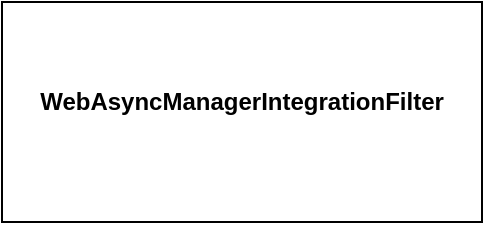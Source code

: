 <mxfile version="15.2.7" type="device" pages="15"><diagram id="CDHASTaZG1W1M6-19Dvs" name="1WebAsyncManagerIntegrationFilter"><mxGraphModel dx="3076" dy="822" grid="1" gridSize="10" guides="1" tooltips="1" connect="1" arrows="1" fold="1" page="1" pageScale="1" pageWidth="827" pageHeight="1169" math="0" shadow="0"><root><mxCell id="0"/><mxCell id="1" parent="0"/><mxCell id="lpNWAvURQ143gcRpuUO0-1" value="" style="rounded=0;whiteSpace=wrap;html=1;" parent="1" vertex="1"><mxGeometry x="-1654" y="390" width="240" height="110" as="geometry"/></mxCell><mxCell id="lpNWAvURQ143gcRpuUO0-2" value="&lt;b&gt;WebAsyncManagerIntegrationFilter&lt;/b&gt;" style="text;html=1;strokeColor=none;fillColor=none;align=center;verticalAlign=middle;whiteSpace=wrap;rounded=0;" parent="1" vertex="1"><mxGeometry x="-1554" y="430" width="40" height="20" as="geometry"/></mxCell></root></mxGraphModel></diagram><diagram id="y9rUuP9_CR2JdCeQjqZM" name="2SecurityContextPersistenceFilter"><mxGraphModel dx="2249" dy="822" grid="1" gridSize="10" guides="1" tooltips="1" connect="1" arrows="1" fold="1" page="1" pageScale="1" pageWidth="827" pageHeight="1169" math="0" shadow="0"><root><mxCell id="nPw9OD9ZOKnOKt0wCOEG-0"/><mxCell id="nPw9OD9ZOKnOKt0wCOEG-1" parent="nPw9OD9ZOKnOKt0wCOEG-0"/><mxCell id="Mt5CvQmysBewnJz1g6rm-0" value="" style="rounded=0;whiteSpace=wrap;html=1;" parent="nPw9OD9ZOKnOKt0wCOEG-1" vertex="1"><mxGeometry x="-827" y="240" width="240" height="110" as="geometry"/></mxCell><mxCell id="Mt5CvQmysBewnJz1g6rm-1" value="&lt;b&gt;SecurityContextPersistenceFilter&lt;/b&gt;" style="text;html=1;strokeColor=none;fillColor=none;align=center;verticalAlign=middle;whiteSpace=wrap;rounded=0;" parent="nPw9OD9ZOKnOKt0wCOEG-1" vertex="1"><mxGeometry x="-727" y="280" width="40" height="20" as="geometry"/></mxCell></root></mxGraphModel></diagram><diagram id="ye-0L0ZS2S3ITGx4m39e" name="3HeaderWriterFilter"><mxGraphModel dx="1422" dy="822" grid="1" gridSize="10" guides="1" tooltips="1" connect="1" arrows="1" fold="1" page="1" pageScale="1" pageWidth="827" pageHeight="1169" math="0" shadow="0"><root><mxCell id="Yi0b5yLJQoU2sPVuCHhi-0"/><mxCell id="Yi0b5yLJQoU2sPVuCHhi-1" parent="Yi0b5yLJQoU2sPVuCHhi-0"/><mxCell id="KJU-l1_racVkLsyfArTJ-0" value="" style="rounded=0;whiteSpace=wrap;html=1;" parent="Yi0b5yLJQoU2sPVuCHhi-1" vertex="1"><mxGeometry y="380" width="240" height="110" as="geometry"/></mxCell><mxCell id="KJU-l1_racVkLsyfArTJ-1" value="&lt;b&gt;HeaderWriterFilter&lt;/b&gt;" style="text;html=1;strokeColor=none;fillColor=none;align=center;verticalAlign=middle;whiteSpace=wrap;rounded=0;" parent="Yi0b5yLJQoU2sPVuCHhi-1" vertex="1"><mxGeometry x="100" y="420" width="40" height="20" as="geometry"/></mxCell></root></mxGraphModel></diagram><diagram id="K5c5nL1LK2ptvKIyj3_g" name="4CsrfFilter"><mxGraphModel dx="595" dy="822" grid="1" gridSize="10" guides="1" tooltips="1" connect="1" arrows="1" fold="1" page="1" pageScale="1" pageWidth="827" pageHeight="1169" math="0" shadow="0"><root><mxCell id="Q1-bQCOHu1Ej8k-zhJJZ-0"/><mxCell id="Q1-bQCOHu1Ej8k-zhJJZ-1" parent="Q1-bQCOHu1Ej8k-zhJJZ-0"/><mxCell id="WdU__7GXQjJLOE8lCIJL-0" value="" style="rounded=0;whiteSpace=wrap;html=1;" parent="Q1-bQCOHu1Ej8k-zhJJZ-1" vertex="1"><mxGeometry x="827" y="375" width="240" height="110" as="geometry"/></mxCell><mxCell id="WdU__7GXQjJLOE8lCIJL-1" value="&lt;b&gt;CsrfFilter&lt;/b&gt;" style="text;html=1;strokeColor=none;fillColor=none;align=center;verticalAlign=middle;whiteSpace=wrap;rounded=0;" parent="Q1-bQCOHu1Ej8k-zhJJZ-1" vertex="1"><mxGeometry x="927" y="415" width="40" height="20" as="geometry"/></mxCell></root></mxGraphModel></diagram><diagram id="bxtZ1QGfoT_zPZj6MSo0" name="5LogoutFilter"><mxGraphModel dx="-232" dy="822" grid="1" gridSize="10" guides="1" tooltips="1" connect="1" arrows="1" fold="1" page="1" pageScale="1" pageWidth="827" pageHeight="1169" math="0" shadow="0"><root><mxCell id="Dj-Czs8jM7S_7uDpRAHL-0"/><mxCell id="Dj-Czs8jM7S_7uDpRAHL-1" parent="Dj-Czs8jM7S_7uDpRAHL-0"/><mxCell id="c1R6TKHZaPSmLmqiEI0--0" value="" style="rounded=0;whiteSpace=wrap;html=1;" parent="Dj-Czs8jM7S_7uDpRAHL-1" vertex="1"><mxGeometry x="1654" y="370" width="240" height="110" as="geometry"/></mxCell><mxCell id="c1R6TKHZaPSmLmqiEI0--1" value="&lt;b&gt;LogoutFilter&lt;/b&gt;" style="text;html=1;strokeColor=none;fillColor=none;align=center;verticalAlign=middle;whiteSpace=wrap;rounded=0;" parent="Dj-Czs8jM7S_7uDpRAHL-1" vertex="1"><mxGeometry x="1754" y="410" width="40" height="20" as="geometry"/></mxCell></root></mxGraphModel></diagram><diagram id="zYEC4ZmonrRVXXnc_wtm" name="6UsernamePasswordAuthenticationFilter"><mxGraphModel dx="-1059" dy="822" grid="1" gridSize="10" guides="1" tooltips="1" connect="1" arrows="1" fold="1" page="1" pageScale="1" pageWidth="827" pageHeight="1169" math="0" shadow="0"><root><mxCell id="53LrtV27xNbGH4_HKTOX-0"/><mxCell id="53LrtV27xNbGH4_HKTOX-1" parent="53LrtV27xNbGH4_HKTOX-0"/><mxCell id="anlPS-dHPRaaXi_twmaf-0" value="" style="rounded=0;whiteSpace=wrap;html=1;" parent="53LrtV27xNbGH4_HKTOX-1" vertex="1"><mxGeometry x="2481" y="365" width="240" height="110" as="geometry"/></mxCell><mxCell id="anlPS-dHPRaaXi_twmaf-1" value="&lt;b&gt;UsernamePasswordAuthenticationFilter&lt;/b&gt;" style="text;html=1;strokeColor=none;fillColor=none;align=center;verticalAlign=middle;whiteSpace=wrap;rounded=0;" parent="53LrtV27xNbGH4_HKTOX-1" vertex="1"><mxGeometry x="2581" y="405" width="40" height="20" as="geometry"/></mxCell></root></mxGraphModel></diagram><diagram id="NR7OmnLHGLF2OQ7ulSrs" name="7DefaultLoginPageGeneratingFilter"><mxGraphModel dx="-1886" dy="822" grid="1" gridSize="10" guides="1" tooltips="1" connect="1" arrows="1" fold="1" page="1" pageScale="1" pageWidth="827" pageHeight="1169" math="0" shadow="0"><root><mxCell id="bKnavAo_tAUhGbd8zjOc-0"/><mxCell id="bKnavAo_tAUhGbd8zjOc-1" parent="bKnavAo_tAUhGbd8zjOc-0"/><mxCell id="OKDqqX1ldmpJaOiSqvJe-0" value="" style="rounded=0;whiteSpace=wrap;html=1;" parent="bKnavAo_tAUhGbd8zjOc-1" vertex="1"><mxGeometry x="3308" y="360" width="240" height="110" as="geometry"/></mxCell><mxCell id="OKDqqX1ldmpJaOiSqvJe-1" value="&lt;b&gt;DefaultLoginPageGeneratingFilter&lt;/b&gt;" style="text;html=1;strokeColor=none;fillColor=none;align=center;verticalAlign=middle;whiteSpace=wrap;rounded=0;" parent="bKnavAo_tAUhGbd8zjOc-1" vertex="1"><mxGeometry x="3408" y="400" width="40" height="20" as="geometry"/></mxCell></root></mxGraphModel></diagram><diagram id="zpTdCy26oz2els50tgR2" name="8DefaultLogoutPageGeneratingFilter"><mxGraphModel dx="-2713" dy="822" grid="1" gridSize="10" guides="1" tooltips="1" connect="1" arrows="1" fold="1" page="1" pageScale="1" pageWidth="827" pageHeight="1169" math="0" shadow="0"><root><mxCell id="nA1cXwM0w83Nby__vRQU-0"/><mxCell id="nA1cXwM0w83Nby__vRQU-1" parent="nA1cXwM0w83Nby__vRQU-0"/><mxCell id="6oHnS26PLiIRqQi8Y4Z--0" value="" style="rounded=0;whiteSpace=wrap;html=1;" parent="nA1cXwM0w83Nby__vRQU-1" vertex="1"><mxGeometry x="4135" y="365" width="240" height="110" as="geometry"/></mxCell><mxCell id="6oHnS26PLiIRqQi8Y4Z--1" value="&lt;b&gt;DefaultLogoutPageGeneratingFilter&lt;/b&gt;" style="text;html=1;strokeColor=none;fillColor=none;align=center;verticalAlign=middle;whiteSpace=wrap;rounded=0;" parent="nA1cXwM0w83Nby__vRQU-1" vertex="1"><mxGeometry x="4235" y="405" width="40" height="20" as="geometry"/></mxCell></root></mxGraphModel></diagram><diagram id="LmReMrU3MCcVKu0dyDoX" name="9BasicAuthenticationFilter"><mxGraphModel dx="-3540" dy="822" grid="1" gridSize="10" guides="1" tooltips="1" connect="1" arrows="1" fold="1" page="1" pageScale="1" pageWidth="827" pageHeight="1169" math="0" shadow="0"><root><mxCell id="tHHaFPKLh7-n60BGMcdQ-0"/><mxCell id="tHHaFPKLh7-n60BGMcdQ-1" parent="tHHaFPKLh7-n60BGMcdQ-0"/><mxCell id="7vAJhGp_GaywDeiQpRIV-0" value="" style="rounded=0;whiteSpace=wrap;html=1;" parent="tHHaFPKLh7-n60BGMcdQ-1" vertex="1"><mxGeometry x="4962" y="365" width="240" height="110" as="geometry"/></mxCell><mxCell id="7vAJhGp_GaywDeiQpRIV-1" value="&lt;b&gt;BasicAuthenticationFilter&lt;/b&gt;" style="text;html=1;strokeColor=none;fillColor=none;align=center;verticalAlign=middle;whiteSpace=wrap;rounded=0;" parent="tHHaFPKLh7-n60BGMcdQ-1" vertex="1"><mxGeometry x="5062" y="405" width="40" height="20" as="geometry"/></mxCell></root></mxGraphModel></diagram><diagram id="sNZAJuoIxjqKw3CRzHR3" name="10RequestCacheAwareFilter"><mxGraphModel dx="-4367" dy="822" grid="1" gridSize="10" guides="1" tooltips="1" connect="1" arrows="1" fold="1" page="1" pageScale="1" pageWidth="827" pageHeight="1169" math="0" shadow="0"><root><mxCell id="rVLQOaNc1zPH3JxL8wfB-0"/><mxCell id="rVLQOaNc1zPH3JxL8wfB-1" parent="rVLQOaNc1zPH3JxL8wfB-0"/><mxCell id="bPE8lOsrmwQV5bQiKCg8-0" value="" style="rounded=0;whiteSpace=wrap;html=1;" parent="rVLQOaNc1zPH3JxL8wfB-1" vertex="1"><mxGeometry x="5789" y="360" width="240" height="110" as="geometry"/></mxCell><mxCell id="bPE8lOsrmwQV5bQiKCg8-1" value="&lt;b&gt;RequestCacheAwareFilter&lt;/b&gt;" style="text;html=1;strokeColor=none;fillColor=none;align=center;verticalAlign=middle;whiteSpace=wrap;rounded=0;" parent="rVLQOaNc1zPH3JxL8wfB-1" vertex="1"><mxGeometry x="5889" y="400" width="40" height="20" as="geometry"/></mxCell></root></mxGraphModel></diagram><diagram id="fQEQl69t7E0DxINklrIr" name="11SecurityContextHolderAwareRequestFilter"><mxGraphModel dx="-5194" dy="822" grid="1" gridSize="10" guides="1" tooltips="1" connect="1" arrows="1" fold="1" page="1" pageScale="1" pageWidth="827" pageHeight="1169" math="0" shadow="0"><root><mxCell id="FLxSdKhJ6-BCLMswCukU-0"/><mxCell id="FLxSdKhJ6-BCLMswCukU-1" parent="FLxSdKhJ6-BCLMswCukU-0"/><mxCell id="47BPGI4zJGmmibsrysJI-2" value="" style="rounded=0;whiteSpace=wrap;html=1;" parent="FLxSdKhJ6-BCLMswCukU-1" vertex="1"><mxGeometry x="6626" y="367.5" width="240" height="110" as="geometry"/></mxCell><mxCell id="47BPGI4zJGmmibsrysJI-3" value="&lt;b&gt;SecurityContextHolderAwareRequestFilter&lt;/b&gt;" style="text;html=1;strokeColor=none;fillColor=none;align=center;verticalAlign=middle;whiteSpace=wrap;rounded=0;" parent="FLxSdKhJ6-BCLMswCukU-1" vertex="1"><mxGeometry x="6726" y="407.5" width="40" height="20" as="geometry"/></mxCell></root></mxGraphModel></diagram><diagram id="fka1YmUjmwtSsgUMwcT_" name="12AnonymousAuthenticationFilter"><mxGraphModel dx="-6021" dy="822" grid="1" gridSize="10" guides="1" tooltips="1" connect="1" arrows="1" fold="1" page="1" pageScale="1" pageWidth="827" pageHeight="1169" math="0" shadow="0"><root><mxCell id="zZIsstgt5yD306WXhYvn-0"/><mxCell id="zZIsstgt5yD306WXhYvn-1" parent="zZIsstgt5yD306WXhYvn-0"/><mxCell id="2vQAoIefvGKKki5pI2tQ-0" value="" style="rounded=0;whiteSpace=wrap;html=1;" parent="zZIsstgt5yD306WXhYvn-1" vertex="1"><mxGeometry x="7443" y="357.5" width="240" height="110" as="geometry"/></mxCell><mxCell id="2vQAoIefvGKKki5pI2tQ-1" value="&lt;b&gt;AnonymousAuthenticationFilter&lt;/b&gt;" style="text;html=1;strokeColor=none;fillColor=none;align=center;verticalAlign=middle;whiteSpace=wrap;rounded=0;" parent="zZIsstgt5yD306WXhYvn-1" vertex="1"><mxGeometry x="7543" y="397.5" width="40" height="20" as="geometry"/></mxCell></root></mxGraphModel></diagram><diagram id="pG8xe9hwyiWy04unDWJr" name="13SessionManagermentFilter"><mxGraphModel dx="-6848" dy="822" grid="1" gridSize="10" guides="1" tooltips="1" connect="1" arrows="1" fold="1" page="1" pageScale="1" pageWidth="827" pageHeight="1169" math="0" shadow="0"><root><mxCell id="PBsrNjD0FXCdh4GyBot_-0"/><mxCell id="PBsrNjD0FXCdh4GyBot_-1" parent="PBsrNjD0FXCdh4GyBot_-0"/><mxCell id="XCbkfcff-7HPm8ctKsSZ-0" value="" style="rounded=0;whiteSpace=wrap;html=1;" parent="PBsrNjD0FXCdh4GyBot_-1" vertex="1"><mxGeometry x="8270" y="360" width="240" height="110" as="geometry"/></mxCell><mxCell id="XCbkfcff-7HPm8ctKsSZ-1" value="&lt;b&gt;SessionManagermentFilter&lt;/b&gt;" style="text;html=1;strokeColor=none;fillColor=none;align=center;verticalAlign=middle;whiteSpace=wrap;rounded=0;" parent="PBsrNjD0FXCdh4GyBot_-1" vertex="1"><mxGeometry x="8370" y="400" width="40" height="20" as="geometry"/></mxCell></root></mxGraphModel></diagram><diagram id="HaRFvhfyhYbCGY3eHQNP" name="14ExceptionTranslationFilter"><mxGraphModel dx="-7675" dy="822" grid="1" gridSize="10" guides="1" tooltips="1" connect="1" arrows="1" fold="1" page="1" pageScale="1" pageWidth="827" pageHeight="1169" math="0" shadow="0"><root><mxCell id="bFAT4oXnrc70mpbtni34-0"/><mxCell id="bFAT4oXnrc70mpbtni34-1" parent="bFAT4oXnrc70mpbtni34-0"/><mxCell id="-BKGlE_UxfJe3Z7PCwkd-0" value="" style="rounded=0;whiteSpace=wrap;html=1;" parent="bFAT4oXnrc70mpbtni34-1" vertex="1"><mxGeometry x="9097" y="360" width="240" height="110" as="geometry"/></mxCell><mxCell id="-BKGlE_UxfJe3Z7PCwkd-1" value="&lt;b&gt;ExceptionTranslationFilter&lt;/b&gt;" style="text;html=1;strokeColor=none;fillColor=none;align=center;verticalAlign=middle;whiteSpace=wrap;rounded=0;" parent="bFAT4oXnrc70mpbtni34-1" vertex="1"><mxGeometry x="9197" y="405" width="40" height="20" as="geometry"/></mxCell></root></mxGraphModel></diagram><diagram id="unpQScBr7_26cjF6eN76" name="15FilterSecurityInterceptor"><mxGraphModel dx="-8502" dy="822" grid="1" gridSize="10" guides="1" tooltips="1" connect="1" arrows="1" fold="1" page="1" pageScale="1" pageWidth="827" pageHeight="1169" math="0" shadow="0"><root><mxCell id="oaG0eJR_zS334vG5gIFz-0"/><mxCell id="oaG0eJR_zS334vG5gIFz-1" parent="oaG0eJR_zS334vG5gIFz-0"/><mxCell id="DGieLsNr9tRkxIuOOHZp-0" value="" style="rounded=0;whiteSpace=wrap;html=1;" parent="oaG0eJR_zS334vG5gIFz-1" vertex="1"><mxGeometry x="9924" y="352.5" width="240" height="110" as="geometry"/></mxCell><mxCell id="DGieLsNr9tRkxIuOOHZp-1" value="&lt;b&gt;FilterSecurityInterceptor&lt;/b&gt;" style="text;html=1;strokeColor=none;fillColor=none;align=center;verticalAlign=middle;whiteSpace=wrap;rounded=0;" parent="oaG0eJR_zS334vG5gIFz-1" vertex="1"><mxGeometry x="10024" y="397.5" width="40" height="20" as="geometry"/></mxCell></root></mxGraphModel></diagram></mxfile>